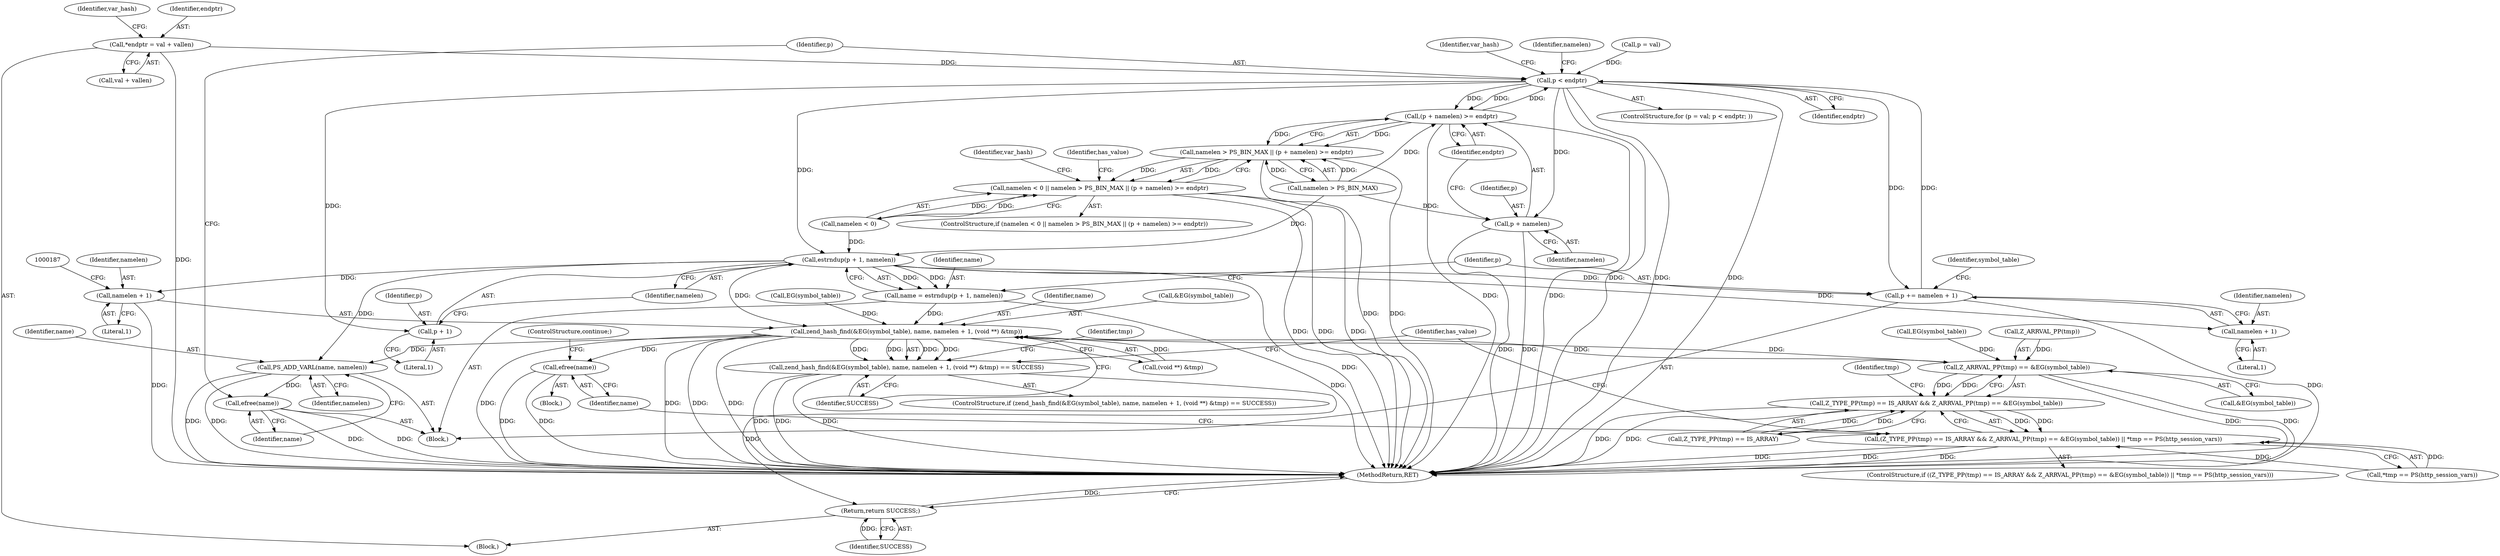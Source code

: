 digraph "1_php-src_8763c6090d627d8bb0ee1d030c30e58f406be9ce?w=1@integer" {
"1000108" [label="(Call,*endptr = val + vallen)"];
"1000123" [label="(Call,p < endptr)"];
"1000145" [label="(Call,(p + namelen) >= endptr)"];
"1000141" [label="(Call,namelen > PS_BIN_MAX || (p + namelen) >= endptr)"];
"1000137" [label="(Call,namelen < 0 || namelen > PS_BIN_MAX || (p + namelen) >= endptr)"];
"1000146" [label="(Call,p + namelen)"];
"1000166" [label="(Call,estrndup(p + 1, namelen))"];
"1000164" [label="(Call,name = estrndup(p + 1, namelen))"];
"1000178" [label="(Call,zend_hash_find(&EG(symbol_table), name, namelen + 1, (void **) &tmp))"];
"1000177" [label="(Call,zend_hash_find(&EG(symbol_table), name, namelen + 1, (void **) &tmp) == SUCCESS)"];
"1000238" [label="(Return,return SUCCESS;)"];
"1000199" [label="(Call,Z_ARRVAL_PP(tmp) == &EG(symbol_table))"];
"1000194" [label="(Call,Z_TYPE_PP(tmp) == IS_ARRAY && Z_ARRVAL_PP(tmp) == &EG(symbol_table))"];
"1000193" [label="(Call,(Z_TYPE_PP(tmp) == IS_ARRAY && Z_ARRVAL_PP(tmp) == &EG(symbol_table)) || *tmp == PS(http_session_vars))"];
"1000211" [label="(Call,efree(name))"];
"1000231" [label="(Call,PS_ADD_VARL(name, namelen))"];
"1000234" [label="(Call,efree(name))"];
"1000171" [label="(Call,p += namelen + 1)"];
"1000173" [label="(Call,namelen + 1)"];
"1000183" [label="(Call,namelen + 1)"];
"1000167" [label="(Call,p + 1)"];
"1000193" [label="(Call,(Z_TYPE_PP(tmp) == IS_ARRAY && Z_ARRVAL_PP(tmp) == &EG(symbol_table)) || *tmp == PS(http_session_vars))"];
"1000199" [label="(Call,Z_ARRVAL_PP(tmp) == &EG(symbol_table))"];
"1000142" [label="(Call,namelen > PS_BIN_MAX)"];
"1000118" [label="(Identifier,var_hash)"];
"1000183" [label="(Call,namelen + 1)"];
"1000213" [label="(ControlStructure,continue;)"];
"1000149" [label="(Identifier,endptr)"];
"1000129" [label="(Identifier,namelen)"];
"1000170" [label="(Identifier,namelen)"];
"1000211" [label="(Call,efree(name))"];
"1000200" [label="(Call,Z_ARRVAL_PP(tmp))"];
"1000119" [label="(ControlStructure,for (p = val; p < endptr; ))"];
"1000232" [label="(Identifier,name)"];
"1000175" [label="(Literal,1)"];
"1000165" [label="(Identifier,name)"];
"1000207" [label="(Identifier,tmp)"];
"1000202" [label="(Call,&EG(symbol_table))"];
"1000169" [label="(Literal,1)"];
"1000235" [label="(Identifier,name)"];
"1000212" [label="(Identifier,name)"];
"1000172" [label="(Identifier,p)"];
"1000203" [label="(Call,EG(symbol_table))"];
"1000120" [label="(Call,p = val)"];
"1000125" [label="(Identifier,endptr)"];
"1000167" [label="(Call,p + 1)"];
"1000156" [label="(Identifier,has_value)"];
"1000148" [label="(Identifier,namelen)"];
"1000180" [label="(Call,EG(symbol_table))"];
"1000210" [label="(Block,)"];
"1000171" [label="(Call,p += namelen + 1)"];
"1000104" [label="(Block,)"];
"1000173" [label="(Call,namelen + 1)"];
"1000240" [label="(MethodReturn,RET)"];
"1000237" [label="(Identifier,var_hash)"];
"1000126" [label="(Block,)"];
"1000147" [label="(Identifier,p)"];
"1000186" [label="(Call,(void **) &tmp)"];
"1000141" [label="(Call,namelen > PS_BIN_MAX || (p + namelen) >= endptr)"];
"1000176" [label="(ControlStructure,if (zend_hash_find(&EG(symbol_table), name, namelen + 1, (void **) &tmp) == SUCCESS))"];
"1000110" [label="(Call,val + vallen)"];
"1000215" [label="(Identifier,has_value)"];
"1000174" [label="(Identifier,namelen)"];
"1000185" [label="(Literal,1)"];
"1000181" [label="(Identifier,symbol_table)"];
"1000166" [label="(Call,estrndup(p + 1, namelen))"];
"1000123" [label="(Call,p < endptr)"];
"1000124" [label="(Identifier,p)"];
"1000136" [label="(ControlStructure,if (namelen < 0 || namelen > PS_BIN_MAX || (p + namelen) >= endptr))"];
"1000233" [label="(Identifier,namelen)"];
"1000168" [label="(Identifier,p)"];
"1000192" [label="(ControlStructure,if ((Z_TYPE_PP(tmp) == IS_ARRAY && Z_ARRVAL_PP(tmp) == &EG(symbol_table)) || *tmp == PS(http_session_vars)))"];
"1000184" [label="(Identifier,namelen)"];
"1000194" [label="(Call,Z_TYPE_PP(tmp) == IS_ARRAY && Z_ARRVAL_PP(tmp) == &EG(symbol_table))"];
"1000190" [label="(Identifier,SUCCESS)"];
"1000109" [label="(Identifier,endptr)"];
"1000152" [label="(Identifier,var_hash)"];
"1000178" [label="(Call,zend_hash_find(&EG(symbol_table), name, namelen + 1, (void **) &tmp))"];
"1000231" [label="(Call,PS_ADD_VARL(name, namelen))"];
"1000138" [label="(Call,namelen < 0)"];
"1000177" [label="(Call,zend_hash_find(&EG(symbol_table), name, namelen + 1, (void **) &tmp) == SUCCESS)"];
"1000164" [label="(Call,name = estrndup(p + 1, namelen))"];
"1000238" [label="(Return,return SUCCESS;)"];
"1000205" [label="(Call,*tmp == PS(http_session_vars))"];
"1000182" [label="(Identifier,name)"];
"1000234" [label="(Call,efree(name))"];
"1000179" [label="(Call,&EG(symbol_table))"];
"1000137" [label="(Call,namelen < 0 || namelen > PS_BIN_MAX || (p + namelen) >= endptr)"];
"1000197" [label="(Identifier,tmp)"];
"1000146" [label="(Call,p + namelen)"];
"1000108" [label="(Call,*endptr = val + vallen)"];
"1000239" [label="(Identifier,SUCCESS)"];
"1000195" [label="(Call,Z_TYPE_PP(tmp) == IS_ARRAY)"];
"1000145" [label="(Call,(p + namelen) >= endptr)"];
"1000108" -> "1000104"  [label="AST: "];
"1000108" -> "1000110"  [label="CFG: "];
"1000109" -> "1000108"  [label="AST: "];
"1000110" -> "1000108"  [label="AST: "];
"1000118" -> "1000108"  [label="CFG: "];
"1000108" -> "1000240"  [label="DDG: "];
"1000108" -> "1000123"  [label="DDG: "];
"1000123" -> "1000119"  [label="AST: "];
"1000123" -> "1000125"  [label="CFG: "];
"1000124" -> "1000123"  [label="AST: "];
"1000125" -> "1000123"  [label="AST: "];
"1000129" -> "1000123"  [label="CFG: "];
"1000237" -> "1000123"  [label="CFG: "];
"1000123" -> "1000240"  [label="DDG: "];
"1000123" -> "1000240"  [label="DDG: "];
"1000123" -> "1000240"  [label="DDG: "];
"1000171" -> "1000123"  [label="DDG: "];
"1000120" -> "1000123"  [label="DDG: "];
"1000145" -> "1000123"  [label="DDG: "];
"1000123" -> "1000145"  [label="DDG: "];
"1000123" -> "1000145"  [label="DDG: "];
"1000123" -> "1000146"  [label="DDG: "];
"1000123" -> "1000166"  [label="DDG: "];
"1000123" -> "1000167"  [label="DDG: "];
"1000123" -> "1000171"  [label="DDG: "];
"1000145" -> "1000141"  [label="AST: "];
"1000145" -> "1000149"  [label="CFG: "];
"1000146" -> "1000145"  [label="AST: "];
"1000149" -> "1000145"  [label="AST: "];
"1000141" -> "1000145"  [label="CFG: "];
"1000145" -> "1000240"  [label="DDG: "];
"1000145" -> "1000240"  [label="DDG: "];
"1000145" -> "1000141"  [label="DDG: "];
"1000145" -> "1000141"  [label="DDG: "];
"1000142" -> "1000145"  [label="DDG: "];
"1000141" -> "1000137"  [label="AST: "];
"1000141" -> "1000142"  [label="CFG: "];
"1000142" -> "1000141"  [label="AST: "];
"1000137" -> "1000141"  [label="CFG: "];
"1000141" -> "1000240"  [label="DDG: "];
"1000141" -> "1000240"  [label="DDG: "];
"1000141" -> "1000137"  [label="DDG: "];
"1000141" -> "1000137"  [label="DDG: "];
"1000142" -> "1000141"  [label="DDG: "];
"1000142" -> "1000141"  [label="DDG: "];
"1000137" -> "1000136"  [label="AST: "];
"1000137" -> "1000138"  [label="CFG: "];
"1000138" -> "1000137"  [label="AST: "];
"1000152" -> "1000137"  [label="CFG: "];
"1000156" -> "1000137"  [label="CFG: "];
"1000137" -> "1000240"  [label="DDG: "];
"1000137" -> "1000240"  [label="DDG: "];
"1000137" -> "1000240"  [label="DDG: "];
"1000138" -> "1000137"  [label="DDG: "];
"1000138" -> "1000137"  [label="DDG: "];
"1000146" -> "1000148"  [label="CFG: "];
"1000147" -> "1000146"  [label="AST: "];
"1000148" -> "1000146"  [label="AST: "];
"1000149" -> "1000146"  [label="CFG: "];
"1000146" -> "1000240"  [label="DDG: "];
"1000146" -> "1000240"  [label="DDG: "];
"1000142" -> "1000146"  [label="DDG: "];
"1000166" -> "1000164"  [label="AST: "];
"1000166" -> "1000170"  [label="CFG: "];
"1000167" -> "1000166"  [label="AST: "];
"1000170" -> "1000166"  [label="AST: "];
"1000164" -> "1000166"  [label="CFG: "];
"1000166" -> "1000240"  [label="DDG: "];
"1000166" -> "1000164"  [label="DDG: "];
"1000166" -> "1000164"  [label="DDG: "];
"1000138" -> "1000166"  [label="DDG: "];
"1000142" -> "1000166"  [label="DDG: "];
"1000166" -> "1000171"  [label="DDG: "];
"1000166" -> "1000173"  [label="DDG: "];
"1000166" -> "1000178"  [label="DDG: "];
"1000166" -> "1000183"  [label="DDG: "];
"1000166" -> "1000231"  [label="DDG: "];
"1000164" -> "1000126"  [label="AST: "];
"1000165" -> "1000164"  [label="AST: "];
"1000172" -> "1000164"  [label="CFG: "];
"1000164" -> "1000240"  [label="DDG: "];
"1000164" -> "1000178"  [label="DDG: "];
"1000178" -> "1000177"  [label="AST: "];
"1000178" -> "1000186"  [label="CFG: "];
"1000179" -> "1000178"  [label="AST: "];
"1000182" -> "1000178"  [label="AST: "];
"1000183" -> "1000178"  [label="AST: "];
"1000186" -> "1000178"  [label="AST: "];
"1000190" -> "1000178"  [label="CFG: "];
"1000178" -> "1000240"  [label="DDG: "];
"1000178" -> "1000240"  [label="DDG: "];
"1000178" -> "1000240"  [label="DDG: "];
"1000178" -> "1000240"  [label="DDG: "];
"1000178" -> "1000177"  [label="DDG: "];
"1000178" -> "1000177"  [label="DDG: "];
"1000178" -> "1000177"  [label="DDG: "];
"1000178" -> "1000177"  [label="DDG: "];
"1000199" -> "1000178"  [label="DDG: "];
"1000180" -> "1000178"  [label="DDG: "];
"1000186" -> "1000178"  [label="DDG: "];
"1000178" -> "1000199"  [label="DDG: "];
"1000178" -> "1000211"  [label="DDG: "];
"1000178" -> "1000231"  [label="DDG: "];
"1000177" -> "1000176"  [label="AST: "];
"1000177" -> "1000190"  [label="CFG: "];
"1000190" -> "1000177"  [label="AST: "];
"1000197" -> "1000177"  [label="CFG: "];
"1000215" -> "1000177"  [label="CFG: "];
"1000177" -> "1000240"  [label="DDG: "];
"1000177" -> "1000240"  [label="DDG: "];
"1000177" -> "1000240"  [label="DDG: "];
"1000177" -> "1000238"  [label="DDG: "];
"1000238" -> "1000104"  [label="AST: "];
"1000238" -> "1000239"  [label="CFG: "];
"1000239" -> "1000238"  [label="AST: "];
"1000240" -> "1000238"  [label="CFG: "];
"1000238" -> "1000240"  [label="DDG: "];
"1000239" -> "1000238"  [label="DDG: "];
"1000199" -> "1000194"  [label="AST: "];
"1000199" -> "1000202"  [label="CFG: "];
"1000200" -> "1000199"  [label="AST: "];
"1000202" -> "1000199"  [label="AST: "];
"1000194" -> "1000199"  [label="CFG: "];
"1000199" -> "1000240"  [label="DDG: "];
"1000199" -> "1000240"  [label="DDG: "];
"1000199" -> "1000194"  [label="DDG: "];
"1000199" -> "1000194"  [label="DDG: "];
"1000200" -> "1000199"  [label="DDG: "];
"1000203" -> "1000199"  [label="DDG: "];
"1000194" -> "1000193"  [label="AST: "];
"1000194" -> "1000195"  [label="CFG: "];
"1000195" -> "1000194"  [label="AST: "];
"1000207" -> "1000194"  [label="CFG: "];
"1000193" -> "1000194"  [label="CFG: "];
"1000194" -> "1000240"  [label="DDG: "];
"1000194" -> "1000240"  [label="DDG: "];
"1000194" -> "1000193"  [label="DDG: "];
"1000194" -> "1000193"  [label="DDG: "];
"1000195" -> "1000194"  [label="DDG: "];
"1000195" -> "1000194"  [label="DDG: "];
"1000193" -> "1000192"  [label="AST: "];
"1000193" -> "1000205"  [label="CFG: "];
"1000205" -> "1000193"  [label="AST: "];
"1000212" -> "1000193"  [label="CFG: "];
"1000215" -> "1000193"  [label="CFG: "];
"1000193" -> "1000240"  [label="DDG: "];
"1000193" -> "1000240"  [label="DDG: "];
"1000193" -> "1000240"  [label="DDG: "];
"1000205" -> "1000193"  [label="DDG: "];
"1000205" -> "1000193"  [label="DDG: "];
"1000211" -> "1000210"  [label="AST: "];
"1000211" -> "1000212"  [label="CFG: "];
"1000212" -> "1000211"  [label="AST: "];
"1000213" -> "1000211"  [label="CFG: "];
"1000211" -> "1000240"  [label="DDG: "];
"1000211" -> "1000240"  [label="DDG: "];
"1000231" -> "1000126"  [label="AST: "];
"1000231" -> "1000233"  [label="CFG: "];
"1000232" -> "1000231"  [label="AST: "];
"1000233" -> "1000231"  [label="AST: "];
"1000235" -> "1000231"  [label="CFG: "];
"1000231" -> "1000240"  [label="DDG: "];
"1000231" -> "1000240"  [label="DDG: "];
"1000231" -> "1000234"  [label="DDG: "];
"1000234" -> "1000126"  [label="AST: "];
"1000234" -> "1000235"  [label="CFG: "];
"1000235" -> "1000234"  [label="AST: "];
"1000124" -> "1000234"  [label="CFG: "];
"1000234" -> "1000240"  [label="DDG: "];
"1000234" -> "1000240"  [label="DDG: "];
"1000171" -> "1000126"  [label="AST: "];
"1000171" -> "1000173"  [label="CFG: "];
"1000172" -> "1000171"  [label="AST: "];
"1000173" -> "1000171"  [label="AST: "];
"1000181" -> "1000171"  [label="CFG: "];
"1000171" -> "1000240"  [label="DDG: "];
"1000173" -> "1000175"  [label="CFG: "];
"1000174" -> "1000173"  [label="AST: "];
"1000175" -> "1000173"  [label="AST: "];
"1000183" -> "1000185"  [label="CFG: "];
"1000184" -> "1000183"  [label="AST: "];
"1000185" -> "1000183"  [label="AST: "];
"1000187" -> "1000183"  [label="CFG: "];
"1000183" -> "1000240"  [label="DDG: "];
"1000167" -> "1000169"  [label="CFG: "];
"1000168" -> "1000167"  [label="AST: "];
"1000169" -> "1000167"  [label="AST: "];
"1000170" -> "1000167"  [label="CFG: "];
}
